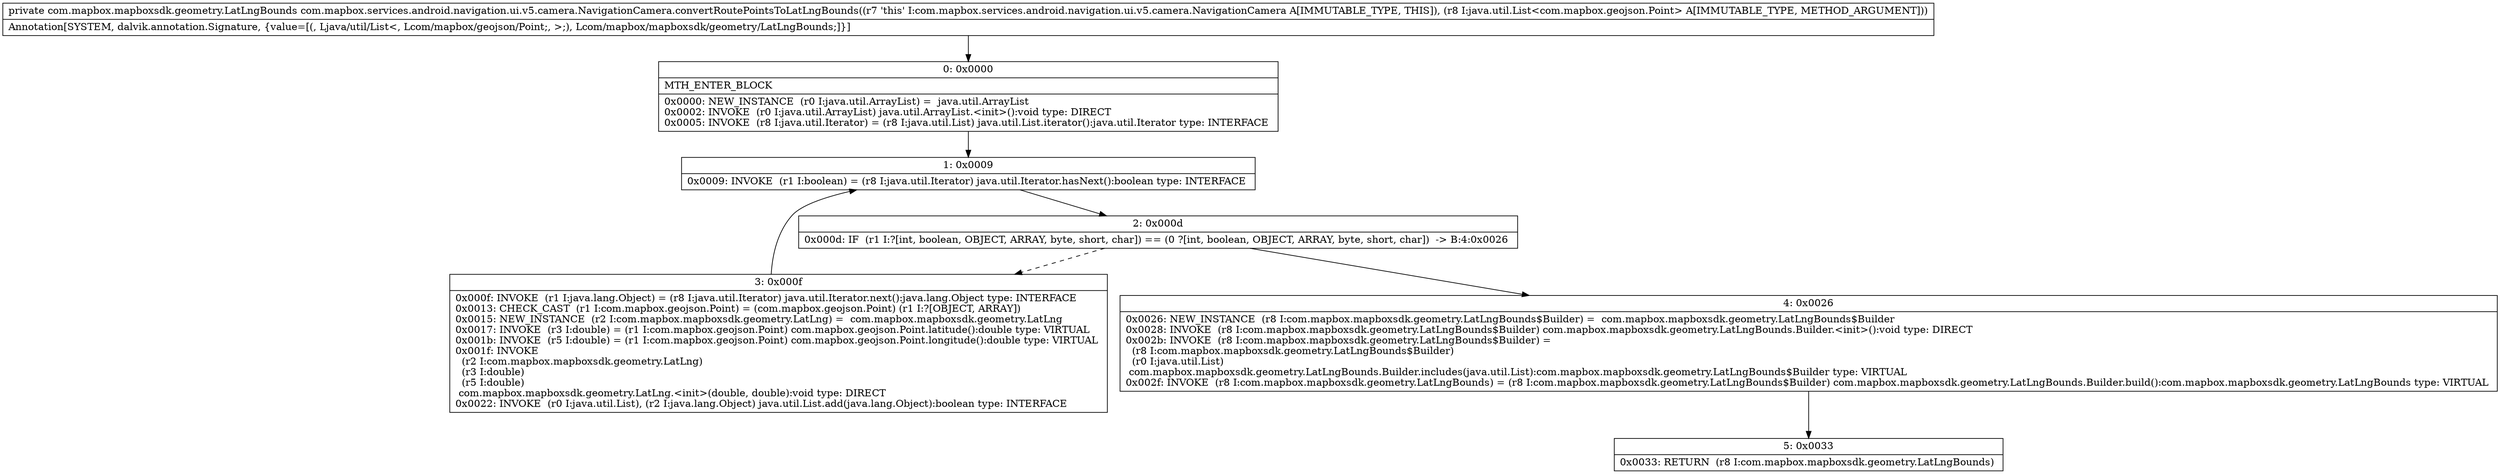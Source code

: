 digraph "CFG forcom.mapbox.services.android.navigation.ui.v5.camera.NavigationCamera.convertRoutePointsToLatLngBounds(Ljava\/util\/List;)Lcom\/mapbox\/mapboxsdk\/geometry\/LatLngBounds;" {
Node_0 [shape=record,label="{0\:\ 0x0000|MTH_ENTER_BLOCK\l|0x0000: NEW_INSTANCE  (r0 I:java.util.ArrayList) =  java.util.ArrayList \l0x0002: INVOKE  (r0 I:java.util.ArrayList) java.util.ArrayList.\<init\>():void type: DIRECT \l0x0005: INVOKE  (r8 I:java.util.Iterator) = (r8 I:java.util.List) java.util.List.iterator():java.util.Iterator type: INTERFACE \l}"];
Node_1 [shape=record,label="{1\:\ 0x0009|0x0009: INVOKE  (r1 I:boolean) = (r8 I:java.util.Iterator) java.util.Iterator.hasNext():boolean type: INTERFACE \l}"];
Node_2 [shape=record,label="{2\:\ 0x000d|0x000d: IF  (r1 I:?[int, boolean, OBJECT, ARRAY, byte, short, char]) == (0 ?[int, boolean, OBJECT, ARRAY, byte, short, char])  \-\> B:4:0x0026 \l}"];
Node_3 [shape=record,label="{3\:\ 0x000f|0x000f: INVOKE  (r1 I:java.lang.Object) = (r8 I:java.util.Iterator) java.util.Iterator.next():java.lang.Object type: INTERFACE \l0x0013: CHECK_CAST  (r1 I:com.mapbox.geojson.Point) = (com.mapbox.geojson.Point) (r1 I:?[OBJECT, ARRAY]) \l0x0015: NEW_INSTANCE  (r2 I:com.mapbox.mapboxsdk.geometry.LatLng) =  com.mapbox.mapboxsdk.geometry.LatLng \l0x0017: INVOKE  (r3 I:double) = (r1 I:com.mapbox.geojson.Point) com.mapbox.geojson.Point.latitude():double type: VIRTUAL \l0x001b: INVOKE  (r5 I:double) = (r1 I:com.mapbox.geojson.Point) com.mapbox.geojson.Point.longitude():double type: VIRTUAL \l0x001f: INVOKE  \l  (r2 I:com.mapbox.mapboxsdk.geometry.LatLng)\l  (r3 I:double)\l  (r5 I:double)\l com.mapbox.mapboxsdk.geometry.LatLng.\<init\>(double, double):void type: DIRECT \l0x0022: INVOKE  (r0 I:java.util.List), (r2 I:java.lang.Object) java.util.List.add(java.lang.Object):boolean type: INTERFACE \l}"];
Node_4 [shape=record,label="{4\:\ 0x0026|0x0026: NEW_INSTANCE  (r8 I:com.mapbox.mapboxsdk.geometry.LatLngBounds$Builder) =  com.mapbox.mapboxsdk.geometry.LatLngBounds$Builder \l0x0028: INVOKE  (r8 I:com.mapbox.mapboxsdk.geometry.LatLngBounds$Builder) com.mapbox.mapboxsdk.geometry.LatLngBounds.Builder.\<init\>():void type: DIRECT \l0x002b: INVOKE  (r8 I:com.mapbox.mapboxsdk.geometry.LatLngBounds$Builder) = \l  (r8 I:com.mapbox.mapboxsdk.geometry.LatLngBounds$Builder)\l  (r0 I:java.util.List)\l com.mapbox.mapboxsdk.geometry.LatLngBounds.Builder.includes(java.util.List):com.mapbox.mapboxsdk.geometry.LatLngBounds$Builder type: VIRTUAL \l0x002f: INVOKE  (r8 I:com.mapbox.mapboxsdk.geometry.LatLngBounds) = (r8 I:com.mapbox.mapboxsdk.geometry.LatLngBounds$Builder) com.mapbox.mapboxsdk.geometry.LatLngBounds.Builder.build():com.mapbox.mapboxsdk.geometry.LatLngBounds type: VIRTUAL \l}"];
Node_5 [shape=record,label="{5\:\ 0x0033|0x0033: RETURN  (r8 I:com.mapbox.mapboxsdk.geometry.LatLngBounds) \l}"];
MethodNode[shape=record,label="{private com.mapbox.mapboxsdk.geometry.LatLngBounds com.mapbox.services.android.navigation.ui.v5.camera.NavigationCamera.convertRoutePointsToLatLngBounds((r7 'this' I:com.mapbox.services.android.navigation.ui.v5.camera.NavigationCamera A[IMMUTABLE_TYPE, THIS]), (r8 I:java.util.List\<com.mapbox.geojson.Point\> A[IMMUTABLE_TYPE, METHOD_ARGUMENT]))  | Annotation[SYSTEM, dalvik.annotation.Signature, \{value=[(, Ljava\/util\/List\<, Lcom\/mapbox\/geojson\/Point;, \>;), Lcom\/mapbox\/mapboxsdk\/geometry\/LatLngBounds;]\}]\l}"];
MethodNode -> Node_0;
Node_0 -> Node_1;
Node_1 -> Node_2;
Node_2 -> Node_3[style=dashed];
Node_2 -> Node_4;
Node_3 -> Node_1;
Node_4 -> Node_5;
}

